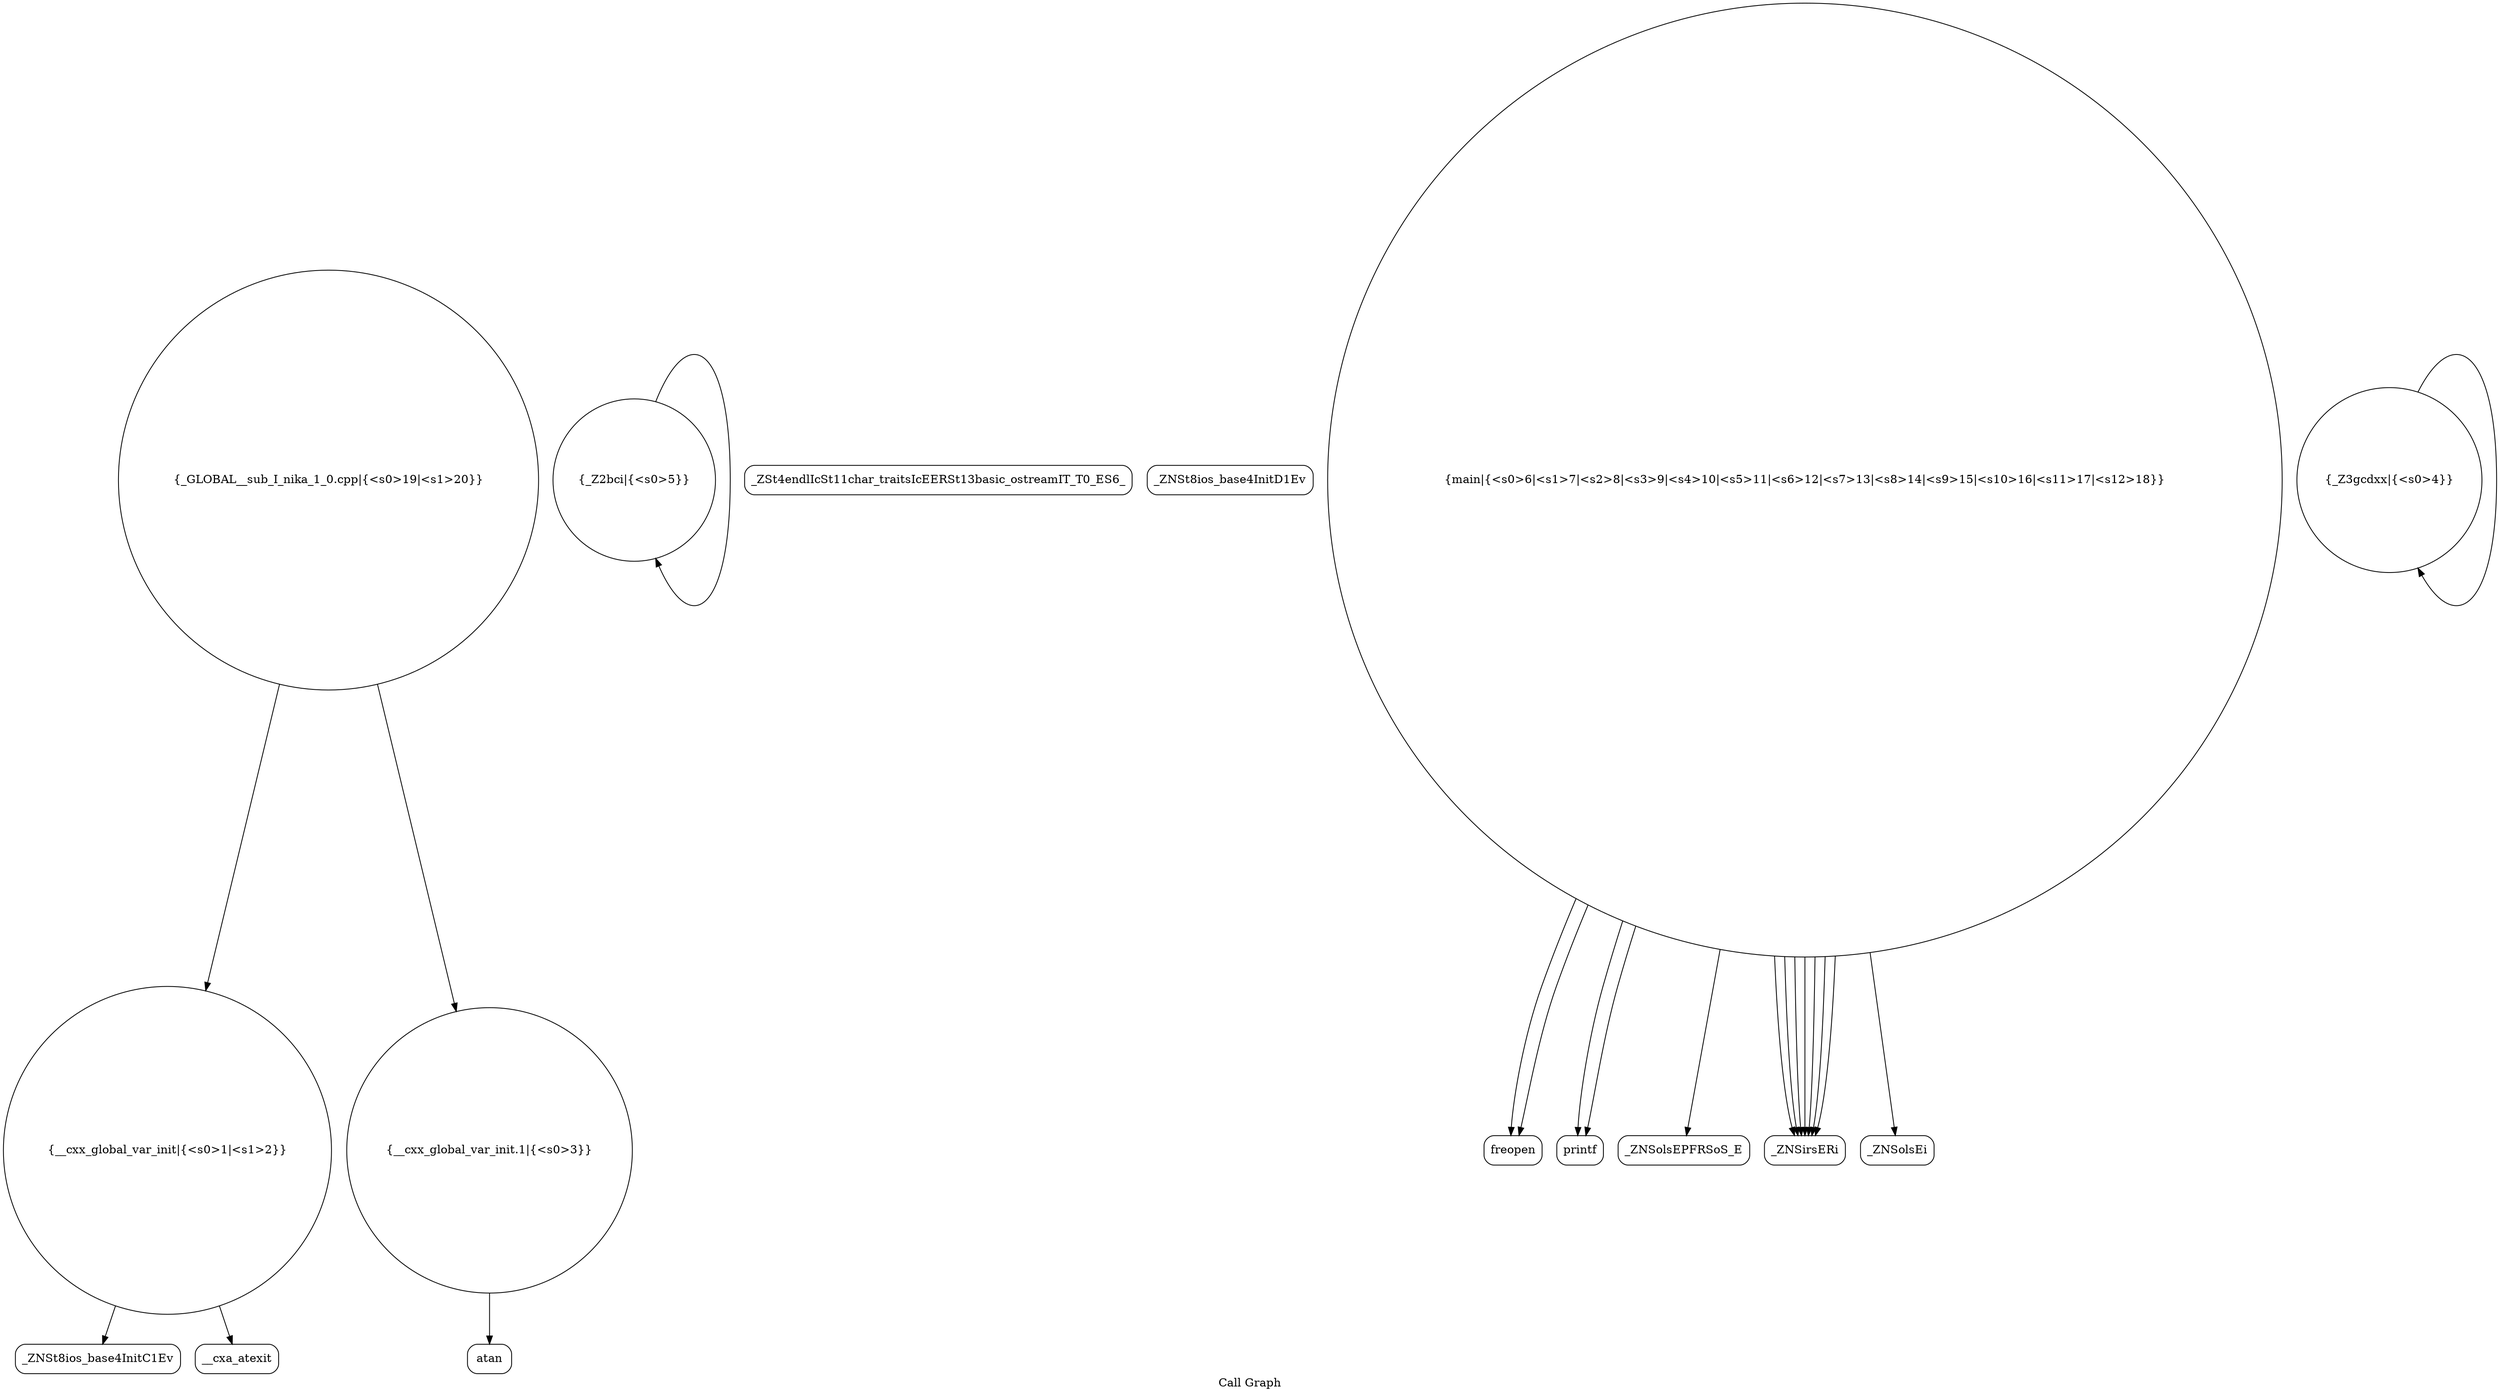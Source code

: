 digraph "Call Graph" {
	label="Call Graph";

	Node0x55eaeb226ee0 [shape=record,shape=circle,label="{__cxx_global_var_init|{<s0>1|<s1>2}}"];
	Node0x55eaeb226ee0:s0 -> Node0x55eaeb227370[color=black];
	Node0x55eaeb226ee0:s1 -> Node0x55eaeb227470[color=black];
	Node0x55eaeb227670 [shape=record,shape=circle,label="{_Z2bci|{<s0>5}}"];
	Node0x55eaeb227670:s0 -> Node0x55eaeb227670[color=black];
	Node0x55eaeb2279f0 [shape=record,shape=Mrecord,label="{_ZSt4endlIcSt11char_traitsIcEERSt13basic_ostreamIT_T0_ES6_}"];
	Node0x55eaeb2273f0 [shape=record,shape=Mrecord,label="{_ZNSt8ios_base4InitD1Ev}"];
	Node0x55eaeb227770 [shape=record,shape=Mrecord,label="{freopen}"];
	Node0x55eaeb2274f0 [shape=record,shape=circle,label="{__cxx_global_var_init.1|{<s0>3}}"];
	Node0x55eaeb2274f0:s0 -> Node0x55eaeb227570[color=black];
	Node0x55eaeb227870 [shape=record,shape=Mrecord,label="{printf}"];
	Node0x55eaeb2275f0 [shape=record,shape=circle,label="{_Z3gcdxx|{<s0>4}}"];
	Node0x55eaeb2275f0:s0 -> Node0x55eaeb2275f0[color=black];
	Node0x55eaeb227970 [shape=record,shape=Mrecord,label="{_ZNSolsEPFRSoS_E}"];
	Node0x55eaeb227370 [shape=record,shape=Mrecord,label="{_ZNSt8ios_base4InitC1Ev}"];
	Node0x55eaeb2276f0 [shape=record,shape=circle,label="{main|{<s0>6|<s1>7|<s2>8|<s3>9|<s4>10|<s5>11|<s6>12|<s7>13|<s8>14|<s9>15|<s10>16|<s11>17|<s12>18}}"];
	Node0x55eaeb2276f0:s0 -> Node0x55eaeb227770[color=black];
	Node0x55eaeb2276f0:s1 -> Node0x55eaeb227770[color=black];
	Node0x55eaeb2276f0:s2 -> Node0x55eaeb2277f0[color=black];
	Node0x55eaeb2276f0:s3 -> Node0x55eaeb2277f0[color=black];
	Node0x55eaeb2276f0:s4 -> Node0x55eaeb2277f0[color=black];
	Node0x55eaeb2276f0:s5 -> Node0x55eaeb2277f0[color=black];
	Node0x55eaeb2276f0:s6 -> Node0x55eaeb2277f0[color=black];
	Node0x55eaeb2276f0:s7 -> Node0x55eaeb2277f0[color=black];
	Node0x55eaeb2276f0:s8 -> Node0x55eaeb2277f0[color=black];
	Node0x55eaeb2276f0:s9 -> Node0x55eaeb227870[color=black];
	Node0x55eaeb2276f0:s10 -> Node0x55eaeb227870[color=black];
	Node0x55eaeb2276f0:s11 -> Node0x55eaeb2278f0[color=black];
	Node0x55eaeb2276f0:s12 -> Node0x55eaeb227970[color=black];
	Node0x55eaeb227a70 [shape=record,shape=circle,label="{_GLOBAL__sub_I_nika_1_0.cpp|{<s0>19|<s1>20}}"];
	Node0x55eaeb227a70:s0 -> Node0x55eaeb226ee0[color=black];
	Node0x55eaeb227a70:s1 -> Node0x55eaeb2274f0[color=black];
	Node0x55eaeb227470 [shape=record,shape=Mrecord,label="{__cxa_atexit}"];
	Node0x55eaeb2277f0 [shape=record,shape=Mrecord,label="{_ZNSirsERi}"];
	Node0x55eaeb227570 [shape=record,shape=Mrecord,label="{atan}"];
	Node0x55eaeb2278f0 [shape=record,shape=Mrecord,label="{_ZNSolsEi}"];
}
